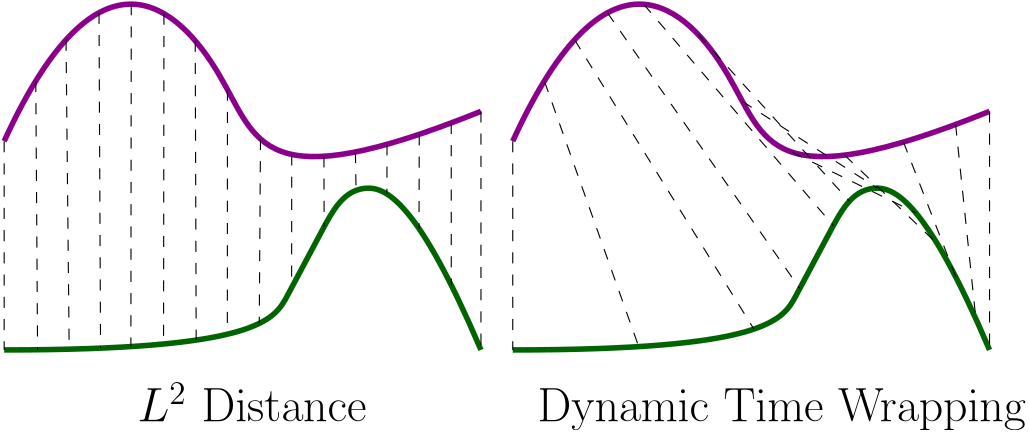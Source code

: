 <?xml version="1.0"?>
<!DOCTYPE ipe SYSTEM "ipe.dtd">
<ipe version="70212" creator="Ipe 7.2.12">
<info created="D:20200123171246" modified="D:20200123171246"/>
<ipestyle name="basic">
<symbol name="arrow/arc(spx)">
<path stroke="sym-stroke" fill="sym-stroke" pen="sym-pen">
0 0 m
-1 0.333 l
-1 -0.333 l
h
</path>
</symbol>
<symbol name="arrow/farc(spx)">
<path stroke="sym-stroke" fill="white" pen="sym-pen">
0 0 m
-1 0.333 l
-1 -0.333 l
h
</path>
</symbol>
<symbol name="arrow/ptarc(spx)">
<path stroke="sym-stroke" fill="sym-stroke" pen="sym-pen">
0 0 m
-1 0.333 l
-0.8 0 l
-1 -0.333 l
h
</path>
</symbol>
<symbol name="arrow/fptarc(spx)">
<path stroke="sym-stroke" fill="white" pen="sym-pen">
0 0 m
-1 0.333 l
-0.8 0 l
-1 -0.333 l
h
</path>
</symbol>
<symbol name="mark/circle(sx)" transformations="translations">
<path fill="sym-stroke">
0.6 0 0 0.6 0 0 e
0.4 0 0 0.4 0 0 e
</path>
</symbol>
<symbol name="mark/disk(sx)" transformations="translations">
<path fill="sym-stroke">
0.6 0 0 0.6 0 0 e
</path>
</symbol>
<symbol name="mark/fdisk(sfx)" transformations="translations">
<group>
<path fill="sym-fill">
0.5 0 0 0.5 0 0 e
</path>
<path fill="sym-stroke" fillrule="eofill">
0.6 0 0 0.6 0 0 e
0.4 0 0 0.4 0 0 e
</path>
</group>
</symbol>
<symbol name="mark/box(sx)" transformations="translations">
<path fill="sym-stroke" fillrule="eofill">
-0.6 -0.6 m
0.6 -0.6 l
0.6 0.6 l
-0.6 0.6 l
h
-0.4 -0.4 m
0.4 -0.4 l
0.4 0.4 l
-0.4 0.4 l
h
</path>
</symbol>
<symbol name="mark/square(sx)" transformations="translations">
<path fill="sym-stroke">
-0.6 -0.6 m
0.6 -0.6 l
0.6 0.6 l
-0.6 0.6 l
h
</path>
</symbol>
<symbol name="mark/fsquare(sfx)" transformations="translations">
<group>
<path fill="sym-fill">
-0.5 -0.5 m
0.5 -0.5 l
0.5 0.5 l
-0.5 0.5 l
h
</path>
<path fill="sym-stroke" fillrule="eofill">
-0.6 -0.6 m
0.6 -0.6 l
0.6 0.6 l
-0.6 0.6 l
h
-0.4 -0.4 m
0.4 -0.4 l
0.4 0.4 l
-0.4 0.4 l
h
</path>
</group>
</symbol>
<symbol name="mark/cross(sx)" transformations="translations">
<group>
<path fill="sym-stroke">
-0.43 -0.57 m
0.57 0.43 l
0.43 0.57 l
-0.57 -0.43 l
h
</path>
<path fill="sym-stroke">
-0.43 0.57 m
0.57 -0.43 l
0.43 -0.57 l
-0.57 0.43 l
h
</path>
</group>
</symbol>
<symbol name="arrow/fnormal(spx)">
<path stroke="sym-stroke" fill="white" pen="sym-pen">
0 0 m
-1 0.333 l
-1 -0.333 l
h
</path>
</symbol>
<symbol name="arrow/pointed(spx)">
<path stroke="sym-stroke" fill="sym-stroke" pen="sym-pen">
0 0 m
-1 0.333 l
-0.8 0 l
-1 -0.333 l
h
</path>
</symbol>
<symbol name="arrow/fpointed(spx)">
<path stroke="sym-stroke" fill="white" pen="sym-pen">
0 0 m
-1 0.333 l
-0.8 0 l
-1 -0.333 l
h
</path>
</symbol>
<symbol name="arrow/linear(spx)">
<path stroke="sym-stroke" pen="sym-pen">
-1 0.333 m
0 0 l
-1 -0.333 l
</path>
</symbol>
<symbol name="arrow/fdouble(spx)">
<path stroke="sym-stroke" fill="white" pen="sym-pen">
0 0 m
-1 0.333 l
-1 -0.333 l
h
-1 0 m
-2 0.333 l
-2 -0.333 l
h
</path>
</symbol>
<symbol name="arrow/double(spx)">
<path stroke="sym-stroke" fill="sym-stroke" pen="sym-pen">
0 0 m
-1 0.333 l
-1 -0.333 l
h
-1 0 m
-2 0.333 l
-2 -0.333 l
h
</path>
</symbol>
<pen name="heavier" value="0.8"/>
<pen name="fat" value="1.2"/>
<pen name="ultrafat" value="2"/>
<symbolsize name="large" value="5"/>
<symbolsize name="small" value="2"/>
<symbolsize name="tiny" value="1.1"/>
<arrowsize name="large" value="10"/>
<arrowsize name="small" value="5"/>
<arrowsize name="tiny" value="3"/>
<color name="red" value="1 0 0"/>
<color name="green" value="0 1 0"/>
<color name="blue" value="0 0 1"/>
<color name="yellow" value="1 1 0"/>
<color name="orange" value="1 0.647 0"/>
<color name="gold" value="1 0.843 0"/>
<color name="purple" value="0.627 0.125 0.941"/>
<color name="gray" value="0.745"/>
<color name="brown" value="0.647 0.165 0.165"/>
<color name="navy" value="0 0 0.502"/>
<color name="pink" value="1 0.753 0.796"/>
<color name="seagreen" value="0.18 0.545 0.341"/>
<color name="turquoise" value="0.251 0.878 0.816"/>
<color name="violet" value="0.933 0.51 0.933"/>
<color name="darkblue" value="0 0 0.545"/>
<color name="darkcyan" value="0 0.545 0.545"/>
<color name="darkgray" value="0.663"/>
<color name="darkgreen" value="0 0.392 0"/>
<color name="darkmagenta" value="0.545 0 0.545"/>
<color name="darkorange" value="1 0.549 0"/>
<color name="darkred" value="0.545 0 0"/>
<color name="lightblue" value="0.678 0.847 0.902"/>
<color name="lightcyan" value="0.878 1 1"/>
<color name="lightgray" value="0.827"/>
<color name="lightgreen" value="0.565 0.933 0.565"/>
<color name="lightyellow" value="1 1 0.878"/>
<dashstyle name="dashed" value="[4] 0"/>
<dashstyle name="dotted" value="[1 3] 0"/>
<dashstyle name="dash dotted" value="[4 2 1 2] 0"/>
<dashstyle name="dash dot dotted" value="[4 2 1 2 1 2] 0"/>
<textsize name="large" value="\large"/>
<textsize name="Large" value="\Large"/>
<textsize name="LARGE" value="\LARGE"/>
<textsize name="huge" value="\huge"/>
<textsize name="Huge" value="\Huge"/>
<textsize name="small" value="\small"/>
<textsize name="footnote" value="\footnotesize"/>
<textsize name="tiny" value="\tiny"/>
<textstyle name="center" begin="\begin{center}" end="\end{center}"/>
<textstyle name="itemize" begin="\begin{itemize}" end="\end{itemize}"/>
<textstyle name="item" begin="\begin{itemize}\item{}" end="\end{itemize}"/>
<gridsize name="4 pts" value="4"/>
<gridsize name="8 pts (~3 mm)" value="8"/>
<gridsize name="16 pts (~6 mm)" value="16"/>
<gridsize name="32 pts (~12 mm)" value="32"/>
<gridsize name="10 pts (~3.5 mm)" value="10"/>
<gridsize name="20 pts (~7 mm)" value="20"/>
<gridsize name="14 pts (~5 mm)" value="14"/>
<gridsize name="28 pts (~10 mm)" value="28"/>
<gridsize name="56 pts (~20 mm)" value="56"/>
<anglesize name="90 deg" value="90"/>
<anglesize name="60 deg" value="60"/>
<anglesize name="45 deg" value="45"/>
<anglesize name="30 deg" value="30"/>
<anglesize name="22.5 deg" value="22.5"/>
<opacity name="10%" value="0.1"/>
<opacity name="30%" value="0.3"/>
<opacity name="50%" value="0.5"/>
<opacity name="75%" value="0.75"/>
<tiling name="falling" angle="-60" step="4" width="1"/>
<tiling name="rising" angle="30" step="4" width="1"/>
</ipestyle>
<page>
<layer name="alpha"/>
<view layers="alpha" active="alpha"/>
<path layer="alpha" matrix="0.715191 0 0 0.671025 18.2278 268.443" stroke="darkmagenta" pen="ultrafat">
64 704 m
112 816
192 736
192 672
304 720 c
</path>
<path matrix="0.715191 0 0 0.671025 18.2278 268.443" stroke="darkgreen" pen="ultrafat">
304 592 m
272 672
240 688
224 656
208 624
192 592
64 592 c
</path>
<path matrix="0.715191 0 0 0.671025 18.2278 268.443" stroke="black" dash="dashed">
64 704 m
64 592 l
</path>
<path matrix="0.715191 0 0 0.671025 18.2278 268.443" stroke="black" dash="dashed">
79.919 736.32 m
80.8128 592.099 l
</path>
<path matrix="0.715191 0 0 0.671025 18.2278 268.443" stroke="black" dash="dashed">
95.14 758.4 m
96.7202 592.401 l
</path>
<path matrix="0.715191 0 0 0.671025 18.2278 268.443" stroke="black" dash="dashed">
111.738 772.896 m
112.513 592.954 l
</path>
<path matrix="0.715191 0 0 0.671025 18.2278 268.443" stroke="black" dash="dashed">
127.98 777.509 m
127.783 593.8 l
</path>
<path matrix="0.715191 0 0 0.671025 18.2278 268.443" stroke="black" dash="dashed">
144.433 772.417 m
144.223 595.178 l
</path>
<path matrix="0.715191 0 0 0.671025 18.2278 268.443" stroke="black" dash="dashed">
160.17 757.884 m
160.653 597.276 l
</path>
<path matrix="0.715191 0 0 0.671025 18.2278 268.443" stroke="black" dash="dashed">
176.394 731.652 m
176.345 600.424 l
</path>
<path matrix="0.715191 0 0 0.671025 18.2278 268.443" stroke="black" dash="dashed">
193.023 705.195 m
192.407 606.225 l
192.407 606.225 l
</path>
<path matrix="0.715191 0 0 0.671025 18.2278 268.443" stroke="black" dash="dashed">
208.75 696.888 m
208.683 625.367 l
</path>
<path matrix="0.715191 0 0 0.671025 18.2278 268.443" stroke="black" dash="dashed">
224.955 695.884 m
225.061 658.115 l
</path>
<path matrix="0.715191 0 0 0.671025 18.2278 268.443" stroke="black" dash="dashed">
240.805 698.196 m
241.114 677.568 l
</path>
<path matrix="0.715191 0 0 0.671025 18.2278 268.443" stroke="black" dash="dashed">
256.72 702.314 m
256.652 675.661 l
</path>
<path matrix="0.715191 0 0 0.671025 18.2278 268.443" stroke="black" dash="dashed">
272.936 707.676 m
272.821 657.102 l
</path>
<path matrix="0.715191 0 0 0.671025 18.2278 268.443" stroke="black" dash="dashed">
289.037 713.794 m
289.06 626.77 l
</path>
<path matrix="0.715191 0 0 0.671025 18.2278 268.443" stroke="black" dash="dashed">
304 720 m
304 592 l
</path>
<path matrix="0.715191 0 0 0.671025 201.317 268.443" stroke="darkmagenta" pen="ultrafat">
64 704 m
112 816
192 736
192 672
304 720 c
</path>
<path matrix="0.715191 0 0 0.671025 201.317 268.443" stroke="darkgreen" pen="ultrafat">
304 592 m
272 672
240 688
224 656
208 624
192 592
64 592 c
</path>
<path matrix="0.715191 0 0 0.671025 18.2278 268.443" stroke="black" dash="dashed">
320 704 m
320 592 l
</path>
<path matrix="0.715191 0 0 0.671025 18.2278 268.443" stroke="black" dash="dashed">
336 736 m
384 592 l
</path>
<path matrix="0.715191 0 0 0.671025 18.2278 268.443" stroke="black" dash="dashed">
351.137 758.396 m
441.382 603.17 l
</path>
<path matrix="0.715191 0 0 0.671025 18.2278 268.443" stroke="black" dash="dashed">
367.667 772.855 m
464.474 624.947 l
</path>
<path matrix="0.715191 0 0 0.671025 18.2278 268.443" stroke="black" dash="dashed">
385.924 777.425 m
481.358 658.705 l
</path>
<path matrix="0.715191 0 0 0.671025 18.2278 268.443" stroke="black" dash="dashed">
413.257 761.328 m
489.454 671.78 l
</path>
<path matrix="0.715191 0 0 0.671025 18.2278 268.443" stroke="black" dash="dashed">
435.56 725.375 m
503.507 678.791 l
</path>
<path matrix="0.715191 0 0 0.671025 18.2278 268.443" stroke="black" dash="dashed">
460.691 698.056 m
522.862 665.585 l
</path>
<path matrix="0.715191 0 0 0.671025 18.2278 268.443" stroke="black" dash="dashed">
487.057 696.497 m
533.818 648.783 l
</path>
<path matrix="0.715191 0 0 0.671025 18.2278 268.443" stroke="black" dash="dashed">
516.664 703.528 m
543.219 630.651 l
</path>
<path matrix="0.715191 0 0 0.671025 18.2278 268.443" stroke="black" dash="dashed">
542.923 712.954 m
553.12 608.683 l
</path>
<path matrix="0.715191 0 0 0.671025 18.2278 268.443" stroke="black" dash="dashed">
560 720 m
560 592 l
</path>
<text matrix="1 0 0 1 16 16" transformations="translations" pos="96 624" stroke="black" type="label" width="82.444" height="13.952" depth="0" valign="baseline" size="LARGE">$L^2$ Distance</text>
<text matrix="1 0 0 1 160 16" transformations="translations" pos="96 624" stroke="black" type="label" width="175.909" height="11.76" depth="3.35" valign="baseline" size="LARGE">Dynamic Time Wrapping</text>
</page>
</ipe>
